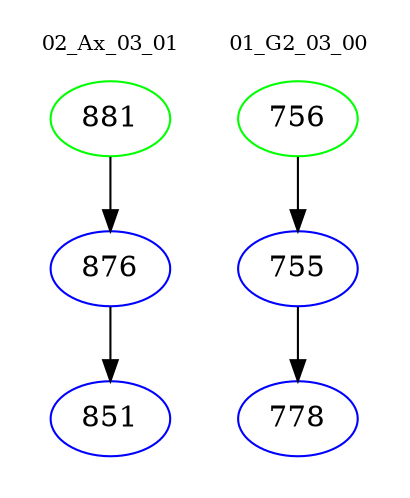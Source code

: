 digraph{
subgraph cluster_0 {
color = white
label = "02_Ax_03_01";
fontsize=10;
T0_881 [label="881", color="green"]
T0_881 -> T0_876 [color="black"]
T0_876 [label="876", color="blue"]
T0_876 -> T0_851 [color="black"]
T0_851 [label="851", color="blue"]
}
subgraph cluster_1 {
color = white
label = "01_G2_03_00";
fontsize=10;
T1_756 [label="756", color="green"]
T1_756 -> T1_755 [color="black"]
T1_755 [label="755", color="blue"]
T1_755 -> T1_778 [color="black"]
T1_778 [label="778", color="blue"]
}
}
